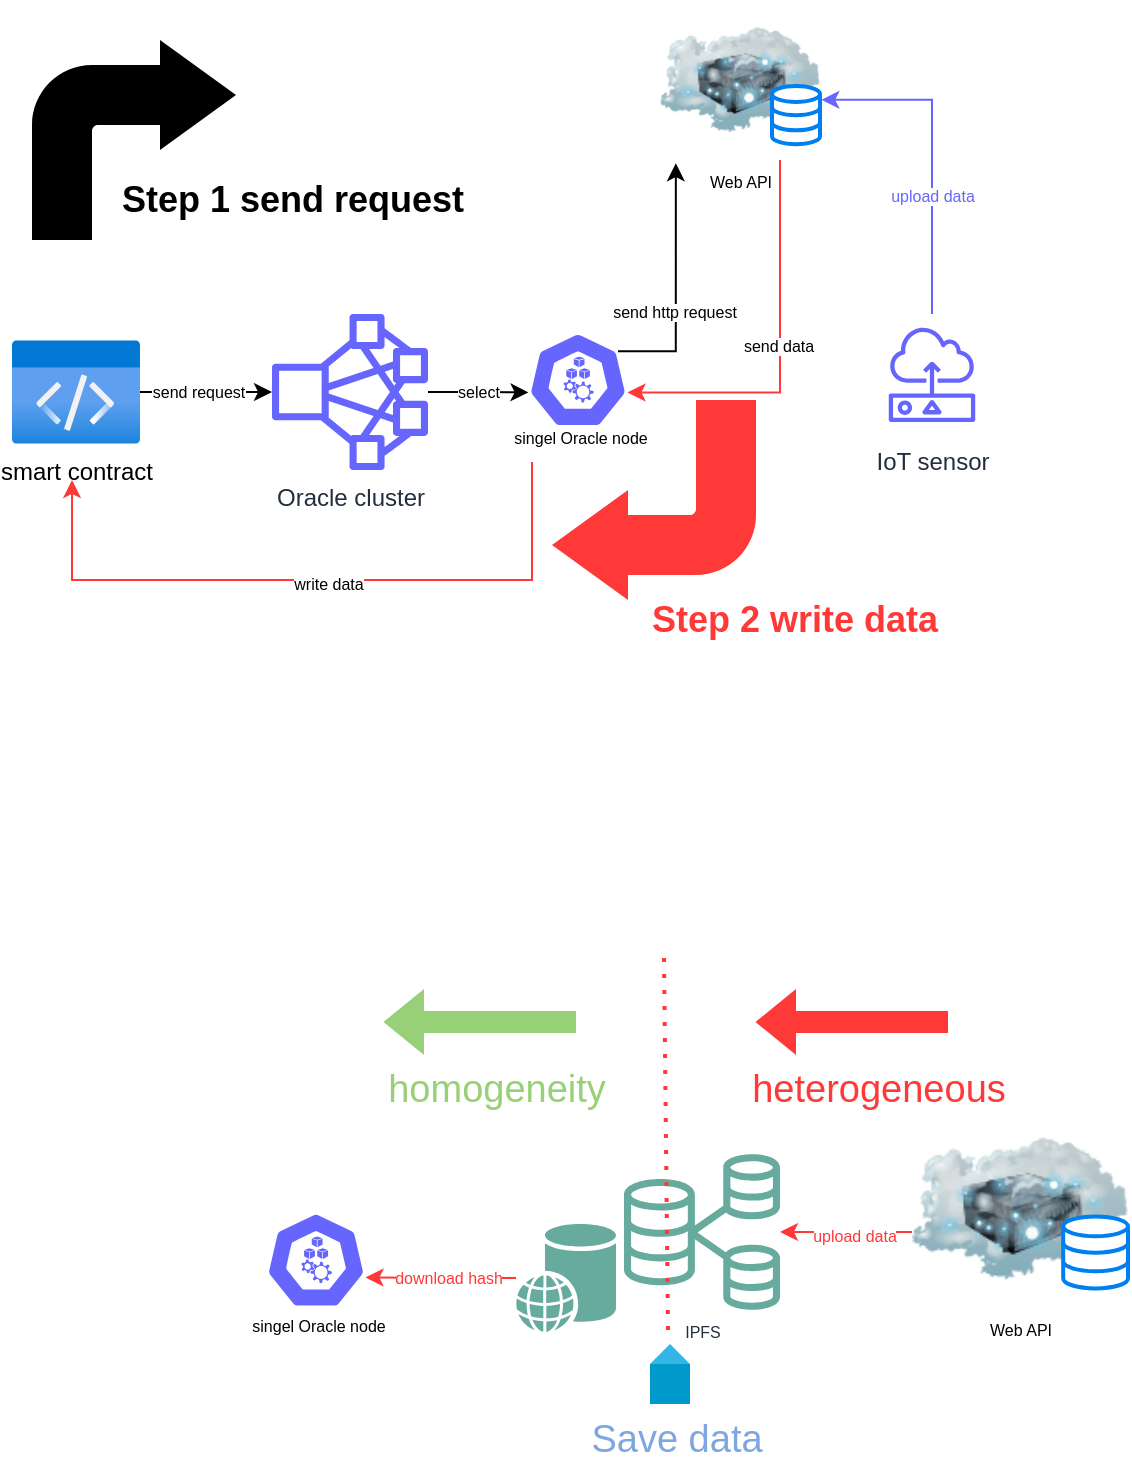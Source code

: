 <mxfile version="20.4.0" type="github">
  <diagram id="C5RBs43oDa-KdzZeNtuy" name="Page-1">
    <mxGraphModel dx="636" dy="444" grid="0" gridSize="10" guides="1" tooltips="1" connect="1" arrows="1" fold="1" page="1" pageScale="1" pageWidth="827" pageHeight="1169" math="0" shadow="0">
      <root>
        <mxCell id="WIyWlLk6GJQsqaUBKTNV-0" />
        <mxCell id="WIyWlLk6GJQsqaUBKTNV-1" parent="WIyWlLk6GJQsqaUBKTNV-0" />
        <mxCell id="OIloI1zcb7YGLm7qGtoo-18" style="edgeStyle=orthogonalEdgeStyle;rounded=0;orthogonalLoop=1;jettySize=auto;html=1;fontSize=8;" parent="WIyWlLk6GJQsqaUBKTNV-1" source="OIloI1zcb7YGLm7qGtoo-12" target="OIloI1zcb7YGLm7qGtoo-13" edge="1">
          <mxGeometry relative="1" as="geometry" />
        </mxCell>
        <mxCell id="OIloI1zcb7YGLm7qGtoo-20" value="send request" style="edgeLabel;html=1;align=center;verticalAlign=middle;resizable=0;points=[];fontSize=8;" parent="OIloI1zcb7YGLm7qGtoo-18" vertex="1" connectable="0">
          <mxGeometry x="-0.364" relative="1" as="geometry">
            <mxPoint x="8" as="offset" />
          </mxGeometry>
        </mxCell>
        <mxCell id="OIloI1zcb7YGLm7qGtoo-12" value="smart contract" style="aspect=fixed;html=1;points=[];align=center;image;fontSize=12;image=img/lib/azure2/general/Code.svg;" parent="WIyWlLk6GJQsqaUBKTNV-1" vertex="1">
          <mxGeometry x="50" y="210" width="64" height="52" as="geometry" />
        </mxCell>
        <mxCell id="OIloI1zcb7YGLm7qGtoo-19" value="select" style="edgeStyle=orthogonalEdgeStyle;rounded=0;orthogonalLoop=1;jettySize=auto;html=1;entryX=0.005;entryY=0.63;entryDx=0;entryDy=0;entryPerimeter=0;fontSize=8;" parent="WIyWlLk6GJQsqaUBKTNV-1" source="OIloI1zcb7YGLm7qGtoo-13" target="OIloI1zcb7YGLm7qGtoo-14" edge="1">
          <mxGeometry relative="1" as="geometry" />
        </mxCell>
        <mxCell id="OIloI1zcb7YGLm7qGtoo-13" value="Oracle cluster" style="sketch=0;outlineConnect=0;fontColor=#232F3E;gradientColor=none;fillColor=#6666FF;strokeColor=none;dashed=0;verticalLabelPosition=bottom;verticalAlign=top;align=center;html=1;fontSize=12;fontStyle=0;aspect=fixed;pointerEvents=1;shape=mxgraph.aws4.cluster;" parent="WIyWlLk6GJQsqaUBKTNV-1" vertex="1">
          <mxGeometry x="180" y="197" width="78" height="78" as="geometry" />
        </mxCell>
        <mxCell id="OIloI1zcb7YGLm7qGtoo-17" value="" style="group" parent="WIyWlLk6GJQsqaUBKTNV-1" vertex="1" connectable="0">
          <mxGeometry x="288" y="206" width="90" height="66" as="geometry" />
        </mxCell>
        <mxCell id="OIloI1zcb7YGLm7qGtoo-14" value="" style="sketch=0;html=1;dashed=0;whitespace=wrap;fillColor=#6666FF;strokeColor=#ffffff;points=[[0.005,0.63,0],[0.1,0.2,0],[0.9,0.2,0],[0.5,0,0],[0.995,0.63,0],[0.72,0.99,0],[0.5,1,0],[0.28,0.99,0]];shape=mxgraph.kubernetes.icon;prIcon=node;fontSize=13;gradientColor=none;fillStyle=auto;" parent="OIloI1zcb7YGLm7qGtoo-17" vertex="1">
          <mxGeometry x="20" width="50" height="48" as="geometry" />
        </mxCell>
        <mxCell id="OIloI1zcb7YGLm7qGtoo-16" value="&lt;font style=&quot;font-size: 8px;&quot;&gt;singel Oracle node&lt;/font&gt;" style="text;html=1;resizable=0;autosize=1;align=center;verticalAlign=middle;points=[];fillColor=none;strokeColor=none;rounded=0;fillStyle=auto;fontSize=13;" parent="OIloI1zcb7YGLm7qGtoo-17" vertex="1">
          <mxGeometry x="3" y="37" width="85" height="28" as="geometry" />
        </mxCell>
        <mxCell id="OIloI1zcb7YGLm7qGtoo-26" value="" style="group" parent="WIyWlLk6GJQsqaUBKTNV-1" vertex="1" connectable="0">
          <mxGeometry x="374" y="40" width="80" height="80" as="geometry" />
        </mxCell>
        <mxCell id="OIloI1zcb7YGLm7qGtoo-25" value="Web API" style="image;html=1;image=img/lib/clip_art/networking/Cloud_Server_128x128.png;fillStyle=auto;fontSize=8;fillColor=none;gradientColor=none;" parent="OIloI1zcb7YGLm7qGtoo-26" vertex="1">
          <mxGeometry width="80" height="80" as="geometry" />
        </mxCell>
        <mxCell id="OIloI1zcb7YGLm7qGtoo-24" value="" style="html=1;verticalLabelPosition=bottom;align=center;labelBackgroundColor=#ffffff;verticalAlign=top;strokeWidth=2;strokeColor=#0080F0;shadow=0;dashed=0;shape=mxgraph.ios7.icons.data;fillStyle=auto;fontSize=8;fillColor=default;gradientColor=none;" parent="OIloI1zcb7YGLm7qGtoo-26" vertex="1">
          <mxGeometry x="56" y="43" width="24" height="29.1" as="geometry" />
        </mxCell>
        <mxCell id="OIloI1zcb7YGLm7qGtoo-27" style="edgeStyle=orthogonalEdgeStyle;rounded=0;orthogonalLoop=1;jettySize=auto;html=1;exitX=0.9;exitY=0.2;exitDx=0;exitDy=0;exitPerimeter=0;entryX=0.099;entryY=1.02;entryDx=0;entryDy=0;entryPerimeter=0;fontSize=8;" parent="WIyWlLk6GJQsqaUBKTNV-1" source="OIloI1zcb7YGLm7qGtoo-14" target="OIloI1zcb7YGLm7qGtoo-25" edge="1">
          <mxGeometry relative="1" as="geometry" />
        </mxCell>
        <mxCell id="OIloI1zcb7YGLm7qGtoo-28" value="send http request" style="edgeLabel;html=1;align=center;verticalAlign=middle;resizable=0;points=[];fontSize=8;" parent="OIloI1zcb7YGLm7qGtoo-27" vertex="1" connectable="0">
          <mxGeometry x="-0.202" y="1" relative="1" as="geometry">
            <mxPoint as="offset" />
          </mxGeometry>
        </mxCell>
        <mxCell id="OIloI1zcb7YGLm7qGtoo-29" style="edgeStyle=orthogonalEdgeStyle;rounded=0;orthogonalLoop=1;jettySize=auto;html=1;exitX=0.75;exitY=1;exitDx=0;exitDy=0;entryX=0.995;entryY=0.63;entryDx=0;entryDy=0;entryPerimeter=0;fontSize=8;strokeColor=#FF3838;" parent="WIyWlLk6GJQsqaUBKTNV-1" source="OIloI1zcb7YGLm7qGtoo-25" target="OIloI1zcb7YGLm7qGtoo-14" edge="1">
          <mxGeometry relative="1" as="geometry" />
        </mxCell>
        <mxCell id="OIloI1zcb7YGLm7qGtoo-31" value="send data" style="edgeLabel;html=1;align=center;verticalAlign=middle;resizable=0;points=[];fontSize=8;" parent="OIloI1zcb7YGLm7qGtoo-29" vertex="1" connectable="0">
          <mxGeometry x="-0.032" y="-1" relative="1" as="geometry">
            <mxPoint as="offset" />
          </mxGeometry>
        </mxCell>
        <mxCell id="OIloI1zcb7YGLm7qGtoo-33" style="edgeStyle=orthogonalEdgeStyle;rounded=0;orthogonalLoop=1;jettySize=auto;html=1;entryX=0.469;entryY=1.346;entryDx=0;entryDy=0;entryPerimeter=0;strokeColor=#FF3838;fontSize=8;" parent="WIyWlLk6GJQsqaUBKTNV-1" source="OIloI1zcb7YGLm7qGtoo-16" target="OIloI1zcb7YGLm7qGtoo-12" edge="1">
          <mxGeometry relative="1" as="geometry">
            <Array as="points">
              <mxPoint x="310" y="330" />
              <mxPoint x="80" y="330" />
            </Array>
          </mxGeometry>
        </mxCell>
        <mxCell id="OIloI1zcb7YGLm7qGtoo-34" value="write data" style="edgeLabel;html=1;align=center;verticalAlign=middle;resizable=0;points=[];fontSize=8;" parent="OIloI1zcb7YGLm7qGtoo-33" vertex="1" connectable="0">
          <mxGeometry x="-0.164" y="2" relative="1" as="geometry">
            <mxPoint x="-20" as="offset" />
          </mxGeometry>
        </mxCell>
        <mxCell id="OIloI1zcb7YGLm7qGtoo-37" style="edgeStyle=orthogonalEdgeStyle;rounded=0;orthogonalLoop=1;jettySize=auto;html=1;strokeColor=#6666FF;fontSize=8;fontColor=#6666FF;entryX=1.028;entryY=0.238;entryDx=0;entryDy=0;entryPerimeter=0;" parent="WIyWlLk6GJQsqaUBKTNV-1" source="OIloI1zcb7YGLm7qGtoo-35" target="OIloI1zcb7YGLm7qGtoo-24" edge="1">
          <mxGeometry relative="1" as="geometry">
            <mxPoint x="480" y="130" as="targetPoint" />
            <Array as="points">
              <mxPoint x="510" y="90" />
            </Array>
          </mxGeometry>
        </mxCell>
        <mxCell id="OIloI1zcb7YGLm7qGtoo-38" value="upload data" style="edgeLabel;html=1;align=center;verticalAlign=middle;resizable=0;points=[];fontSize=8;fontColor=#6666FF;" parent="OIloI1zcb7YGLm7qGtoo-37" vertex="1" connectable="0">
          <mxGeometry x="-0.266" relative="1" as="geometry">
            <mxPoint as="offset" />
          </mxGeometry>
        </mxCell>
        <mxCell id="OIloI1zcb7YGLm7qGtoo-35" value="IoT sensor" style="sketch=0;outlineConnect=0;fontColor=#232F3E;gradientColor=none;strokeColor=#6666FF;fillColor=#ffffff;dashed=0;verticalLabelPosition=bottom;verticalAlign=top;align=center;html=1;fontSize=12;fontStyle=0;aspect=fixed;shape=mxgraph.aws4.resourceIcon;resIcon=mxgraph.aws4.sensor;fillStyle=auto;" parent="WIyWlLk6GJQsqaUBKTNV-1" vertex="1">
          <mxGeometry x="480" y="197" width="60" height="60" as="geometry" />
        </mxCell>
        <mxCell id="OIloI1zcb7YGLm7qGtoo-39" value="" style="html=1;shadow=0;dashed=0;align=center;verticalAlign=middle;shape=mxgraph.arrows2.bendArrow;dy=15;dx=38;notch=0;arrowHead=55;rounded=1;fillStyle=auto;strokeColor=none;fontSize=8;fontColor=#FF3838;fillColor=#FF3838;gradientColor=none;rotation=-180;" parent="WIyWlLk6GJQsqaUBKTNV-1" vertex="1">
          <mxGeometry x="320" y="240" width="102" height="100" as="geometry" />
        </mxCell>
        <mxCell id="OIloI1zcb7YGLm7qGtoo-40" value="" style="html=1;shadow=0;dashed=0;align=center;verticalAlign=middle;shape=mxgraph.arrows2.bendArrow;dy=15;dx=38;notch=0;arrowHead=55;rounded=1;fillStyle=auto;strokeColor=none;fontSize=8;fontColor=#6666FF;fillColor=#000000;gradientColor=none;rotation=0;" parent="WIyWlLk6GJQsqaUBKTNV-1" vertex="1">
          <mxGeometry x="60" y="60" width="102" height="100" as="geometry" />
        </mxCell>
        <mxCell id="OIloI1zcb7YGLm7qGtoo-42" value="&lt;font style=&quot;font-size: 18px;&quot;&gt;Step 1 send request&lt;/font&gt;" style="text;html=1;resizable=0;autosize=1;align=center;verticalAlign=middle;points=[];fillColor=none;strokeColor=none;rounded=0;fillStyle=auto;fontSize=8;fontColor=#000000;fontStyle=1" parent="WIyWlLk6GJQsqaUBKTNV-1" vertex="1">
          <mxGeometry x="95" y="120" width="190" height="40" as="geometry" />
        </mxCell>
        <mxCell id="OIloI1zcb7YGLm7qGtoo-43" value="&lt;font color=&quot;#ff3838&quot; style=&quot;font-size: 18px;&quot;&gt;Step 2 write data&lt;/font&gt;" style="text;html=1;resizable=0;autosize=1;align=center;verticalAlign=middle;points=[];fillColor=none;strokeColor=none;rounded=0;fillStyle=auto;fontSize=8;fontColor=#000000;fontStyle=1" parent="WIyWlLk6GJQsqaUBKTNV-1" vertex="1">
          <mxGeometry x="360" y="333" width="161" height="34" as="geometry" />
        </mxCell>
        <mxCell id="5kYgJOB2n4H6PlJX6UFO-3" value="" style="group;fontSize=8;" vertex="1" connectable="0" parent="WIyWlLk6GJQsqaUBKTNV-1">
          <mxGeometry x="500" y="595" width="108" height="99" as="geometry" />
        </mxCell>
        <mxCell id="5kYgJOB2n4H6PlJX6UFO-4" value="&lt;font style=&quot;font-size: 8px;&quot;&gt;Web API&lt;/font&gt;" style="image;html=1;image=img/lib/clip_art/networking/Cloud_Server_128x128.png;fillStyle=auto;fontSize=8;fillColor=none;gradientColor=none;" vertex="1" parent="5kYgJOB2n4H6PlJX6UFO-3">
          <mxGeometry width="108" height="99" as="geometry" />
        </mxCell>
        <mxCell id="5kYgJOB2n4H6PlJX6UFO-5" value="" style="html=1;verticalLabelPosition=bottom;align=center;labelBackgroundColor=#ffffff;verticalAlign=top;strokeWidth=2;strokeColor=#0080F0;shadow=0;dashed=0;shape=mxgraph.ios7.icons.data;fillStyle=auto;fontSize=8;fillColor=default;gradientColor=none;" vertex="1" parent="5kYgJOB2n4H6PlJX6UFO-3">
          <mxGeometry x="75.6" y="53.212" width="32.4" height="36.011" as="geometry" />
        </mxCell>
        <mxCell id="5kYgJOB2n4H6PlJX6UFO-7" value="" style="group;fontSize=8;" vertex="1" connectable="0" parent="WIyWlLk6GJQsqaUBKTNV-1">
          <mxGeometry x="302" y="617" width="132" height="89" as="geometry" />
        </mxCell>
        <mxCell id="5kYgJOB2n4H6PlJX6UFO-1" value="" style="sketch=0;shadow=0;dashed=0;html=1;strokeColor=none;fillColor=#67AB9F;labelPosition=center;verticalLabelPosition=bottom;verticalAlign=top;outlineConnect=0;align=center;shape=mxgraph.office.databases.web_store;fillStyle=auto;fontSize=8;fontColor=#FF3838;gradientColor=none;flipH=1;flipV=0;" vertex="1" parent="5kYgJOB2n4H6PlJX6UFO-7">
          <mxGeometry y="35" width="50" height="54" as="geometry" />
        </mxCell>
        <mxCell id="5kYgJOB2n4H6PlJX6UFO-6" value="IPFS" style="sketch=0;outlineConnect=0;fontColor=#232F3E;gradientColor=none;fillColor=#67AB9F;strokeColor=none;dashed=0;verticalLabelPosition=bottom;verticalAlign=top;align=center;html=1;fontSize=8;fontStyle=0;aspect=fixed;pointerEvents=1;shape=mxgraph.aws4.rds_multi_az_db_cluster;fillStyle=auto;" vertex="1" parent="5kYgJOB2n4H6PlJX6UFO-7">
          <mxGeometry x="54" width="78" height="78" as="geometry" />
        </mxCell>
        <mxCell id="5kYgJOB2n4H6PlJX6UFO-8" value="" style="group;fontSize=8;" vertex="1" connectable="0" parent="WIyWlLk6GJQsqaUBKTNV-1">
          <mxGeometry x="157" y="637" width="90" height="91" as="geometry" />
        </mxCell>
        <mxCell id="5kYgJOB2n4H6PlJX6UFO-9" value="" style="sketch=0;html=1;dashed=0;whitespace=wrap;fillColor=#6666FF;strokeColor=#ffffff;points=[[0.005,0.63,0],[0.1,0.2,0],[0.9,0.2,0],[0.5,0,0],[0.995,0.63,0],[0.72,0.99,0],[0.5,1,0],[0.28,0.99,0]];shape=mxgraph.kubernetes.icon;prIcon=node;fontSize=8;gradientColor=none;fillStyle=auto;" vertex="1" parent="5kYgJOB2n4H6PlJX6UFO-8">
          <mxGeometry x="20" width="50" height="66.182" as="geometry" />
        </mxCell>
        <mxCell id="5kYgJOB2n4H6PlJX6UFO-10" value="&lt;font style=&quot;font-size: 8px;&quot;&gt;singel Oracle node&lt;/font&gt;" style="text;html=1;resizable=0;autosize=1;align=center;verticalAlign=middle;points=[];fillColor=none;strokeColor=none;rounded=0;fillStyle=auto;fontSize=8;" vertex="1" parent="5kYgJOB2n4H6PlJX6UFO-8">
          <mxGeometry x="3" y="55.152" width="85" height="22" as="geometry" />
        </mxCell>
        <mxCell id="5kYgJOB2n4H6PlJX6UFO-11" style="edgeStyle=orthogonalEdgeStyle;rounded=0;orthogonalLoop=1;jettySize=auto;html=1;strokeColor=#FF3838;fontSize=8;fontColor=#FF3838;" edge="1" parent="WIyWlLk6GJQsqaUBKTNV-1" source="5kYgJOB2n4H6PlJX6UFO-4" target="5kYgJOB2n4H6PlJX6UFO-6">
          <mxGeometry relative="1" as="geometry">
            <Array as="points">
              <mxPoint x="483" y="656" />
              <mxPoint x="483" y="656" />
            </Array>
          </mxGeometry>
        </mxCell>
        <mxCell id="5kYgJOB2n4H6PlJX6UFO-13" value="upload data" style="edgeLabel;html=1;align=center;verticalAlign=middle;resizable=0;points=[];fontSize=8;fontColor=#FF3838;" vertex="1" connectable="0" parent="5kYgJOB2n4H6PlJX6UFO-11">
          <mxGeometry x="-0.234" y="1" relative="1" as="geometry">
            <mxPoint x="-4" y="1" as="offset" />
          </mxGeometry>
        </mxCell>
        <mxCell id="5kYgJOB2n4H6PlJX6UFO-12" style="edgeStyle=orthogonalEdgeStyle;rounded=0;orthogonalLoop=1;jettySize=auto;html=1;entryX=0.995;entryY=0.63;entryDx=0;entryDy=0;entryPerimeter=0;strokeColor=#FF3838;fontSize=8;fontColor=#FF3838;" edge="1" parent="WIyWlLk6GJQsqaUBKTNV-1" source="5kYgJOB2n4H6PlJX6UFO-1" target="5kYgJOB2n4H6PlJX6UFO-9">
          <mxGeometry relative="1" as="geometry" />
        </mxCell>
        <mxCell id="5kYgJOB2n4H6PlJX6UFO-14" value="download hash" style="edgeLabel;html=1;align=center;verticalAlign=middle;resizable=0;points=[];fontSize=8;fontColor=#FF3838;" vertex="1" connectable="0" parent="5kYgJOB2n4H6PlJX6UFO-12">
          <mxGeometry x="0.151" relative="1" as="geometry">
            <mxPoint x="9" as="offset" />
          </mxGeometry>
        </mxCell>
        <mxCell id="5kYgJOB2n4H6PlJX6UFO-15" value="" style="endArrow=none;dashed=1;html=1;dashPattern=1 3;strokeWidth=2;rounded=0;strokeColor=#FF3838;fontSize=8;fontColor=#FF3838;startArrow=none;" edge="1" parent="WIyWlLk6GJQsqaUBKTNV-1">
          <mxGeometry width="50" height="50" relative="1" as="geometry">
            <mxPoint x="378" y="705" as="sourcePoint" />
            <mxPoint x="376" y="519" as="targetPoint" />
          </mxGeometry>
        </mxCell>
        <mxCell id="5kYgJOB2n4H6PlJX6UFO-17" value="" style="shape=flexArrow;endArrow=classic;html=1;rounded=0;strokeColor=#FF3838;fontSize=8;fontColor=#FF3838;fillColor=#FF3838;" edge="1" parent="WIyWlLk6GJQsqaUBKTNV-1">
          <mxGeometry width="50" height="50" relative="1" as="geometry">
            <mxPoint x="518" y="551" as="sourcePoint" />
            <mxPoint x="422" y="551" as="targetPoint" />
          </mxGeometry>
        </mxCell>
        <mxCell id="5kYgJOB2n4H6PlJX6UFO-18" value="" style="shape=flexArrow;endArrow=classic;html=1;rounded=0;strokeColor=#97D077;fontSize=8;fontColor=#FF3838;fillColor=#97D077;" edge="1" parent="WIyWlLk6GJQsqaUBKTNV-1">
          <mxGeometry width="50" height="50" relative="1" as="geometry">
            <mxPoint x="332" y="551.0" as="sourcePoint" />
            <mxPoint x="236" y="551.0" as="targetPoint" />
          </mxGeometry>
        </mxCell>
        <mxCell id="5kYgJOB2n4H6PlJX6UFO-19" value="&lt;span style=&quot;caret-color: rgb(51, 51, 51); font-size: 19px; orphans: 4; text-align: justify; text-size-adjust: auto; background-color: rgb(254, 254, 254);&quot;&gt;heterogeneous&lt;/span&gt;" style="text;html=1;resizable=0;autosize=1;align=center;verticalAlign=middle;points=[];fillColor=none;strokeColor=none;rounded=0;fillStyle=auto;fontSize=8;fontColor=#FF3838;" vertex="1" parent="WIyWlLk6GJQsqaUBKTNV-1">
          <mxGeometry x="410" y="567" width="145" height="35" as="geometry" />
        </mxCell>
        <mxCell id="5kYgJOB2n4H6PlJX6UFO-20" value="&lt;span style=&quot;text-align: left; background-color: rgb(255, 255, 255);&quot;&gt;&lt;font style=&quot;font-size: 19px;&quot;&gt;homogeneity&lt;/font&gt;&lt;/span&gt;" style="text;html=1;resizable=0;autosize=1;align=center;verticalAlign=middle;points=[];fillColor=none;strokeColor=none;rounded=0;fillStyle=auto;fontSize=8;fontColor=#97D077;" vertex="1" parent="WIyWlLk6GJQsqaUBKTNV-1">
          <mxGeometry x="228" y="567" width="127" height="35" as="geometry" />
        </mxCell>
        <mxCell id="5kYgJOB2n4H6PlJX6UFO-23" value="" style="verticalLabelPosition=bottom;verticalAlign=top;html=1;shadow=0;dashed=0;strokeWidth=1;shape=mxgraph.android.text_insertion_point;fillStyle=auto;strokeColor=#7EA6E0;fontFamily=Helvetica;fontSize=19;fontColor=#97D077;fillColor=#67AB9F;gradientColor=none;" vertex="1" parent="WIyWlLk6GJQsqaUBKTNV-1">
          <mxGeometry x="369" y="712" width="20" height="30" as="geometry" />
        </mxCell>
        <mxCell id="5kYgJOB2n4H6PlJX6UFO-25" value="&lt;font color=&quot;#7ea6e0&quot;&gt;Save data&lt;/font&gt;" style="text;html=1;resizable=0;autosize=1;align=center;verticalAlign=middle;points=[];fillColor=none;strokeColor=none;rounded=0;fillStyle=auto;fontFamily=Helvetica;fontSize=19;fontColor=#97D077;" vertex="1" parent="WIyWlLk6GJQsqaUBKTNV-1">
          <mxGeometry x="330" y="742" width="104" height="35" as="geometry" />
        </mxCell>
      </root>
    </mxGraphModel>
  </diagram>
</mxfile>
